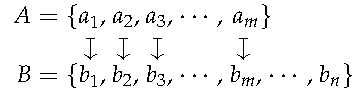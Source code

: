 settings.tex="pdflatex";

texpreamble("\usepackage{amsmath}
\usepackage{amsthm,amssymb}
\usepackage{mathpazo}
\usepackage[svgnames]{xcolor}
%\input{../../preamble}
");
import graph;

//size(200);

label("$\begin{array}{rc@{\ }c@{\ }c@{\ }c@{\ }c@{\ }c@{\ }c}
A=&\makebox[0cm][r]{$\{$}a_1,&a_2,&a_3,&\cdots,&a_m\makebox[0cm][l]{$\}$}&&\\[-8pt]
&\!\!\rotatebox{-90}{$\mapsto$}&\!\!\rotatebox{-90}{$\mapsto$}&\!\!\rotatebox{-90}{$\mapsto$}&&\!\!\rotatebox{-90}{$\mapsto$}&&\\[1pt]
B=&\makebox[0cm][r]{$\{$}b_1,&b_2,&b_3,&\cdots,&b_m,&\cdots,&b_n\makebox[0cm][l]{$\}$}
\end{array}$",(0,0));
